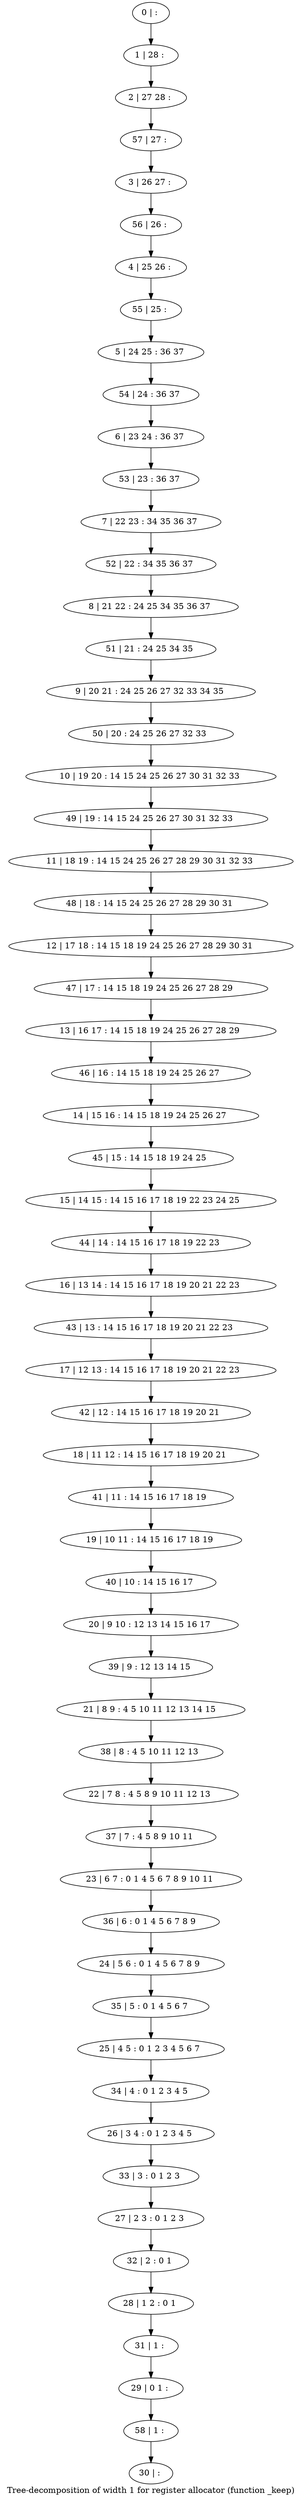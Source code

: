 digraph G {
graph [label="Tree-decomposition of width 1 for register allocator (function _keep)"]
0[label="0 | : "];
1[label="1 | 28 : "];
2[label="2 | 27 28 : "];
3[label="3 | 26 27 : "];
4[label="4 | 25 26 : "];
5[label="5 | 24 25 : 36 37 "];
6[label="6 | 23 24 : 36 37 "];
7[label="7 | 22 23 : 34 35 36 37 "];
8[label="8 | 21 22 : 24 25 34 35 36 37 "];
9[label="9 | 20 21 : 24 25 26 27 32 33 34 35 "];
10[label="10 | 19 20 : 14 15 24 25 26 27 30 31 32 33 "];
11[label="11 | 18 19 : 14 15 24 25 26 27 28 29 30 31 32 33 "];
12[label="12 | 17 18 : 14 15 18 19 24 25 26 27 28 29 30 31 "];
13[label="13 | 16 17 : 14 15 18 19 24 25 26 27 28 29 "];
14[label="14 | 15 16 : 14 15 18 19 24 25 26 27 "];
15[label="15 | 14 15 : 14 15 16 17 18 19 22 23 24 25 "];
16[label="16 | 13 14 : 14 15 16 17 18 19 20 21 22 23 "];
17[label="17 | 12 13 : 14 15 16 17 18 19 20 21 22 23 "];
18[label="18 | 11 12 : 14 15 16 17 18 19 20 21 "];
19[label="19 | 10 11 : 14 15 16 17 18 19 "];
20[label="20 | 9 10 : 12 13 14 15 16 17 "];
21[label="21 | 8 9 : 4 5 10 11 12 13 14 15 "];
22[label="22 | 7 8 : 4 5 8 9 10 11 12 13 "];
23[label="23 | 6 7 : 0 1 4 5 6 7 8 9 10 11 "];
24[label="24 | 5 6 : 0 1 4 5 6 7 8 9 "];
25[label="25 | 4 5 : 0 1 2 3 4 5 6 7 "];
26[label="26 | 3 4 : 0 1 2 3 4 5 "];
27[label="27 | 2 3 : 0 1 2 3 "];
28[label="28 | 1 2 : 0 1 "];
29[label="29 | 0 1 : "];
30[label="30 | : "];
31[label="31 | 1 : "];
32[label="32 | 2 : 0 1 "];
33[label="33 | 3 : 0 1 2 3 "];
34[label="34 | 4 : 0 1 2 3 4 5 "];
35[label="35 | 5 : 0 1 4 5 6 7 "];
36[label="36 | 6 : 0 1 4 5 6 7 8 9 "];
37[label="37 | 7 : 4 5 8 9 10 11 "];
38[label="38 | 8 : 4 5 10 11 12 13 "];
39[label="39 | 9 : 12 13 14 15 "];
40[label="40 | 10 : 14 15 16 17 "];
41[label="41 | 11 : 14 15 16 17 18 19 "];
42[label="42 | 12 : 14 15 16 17 18 19 20 21 "];
43[label="43 | 13 : 14 15 16 17 18 19 20 21 22 23 "];
44[label="44 | 14 : 14 15 16 17 18 19 22 23 "];
45[label="45 | 15 : 14 15 18 19 24 25 "];
46[label="46 | 16 : 14 15 18 19 24 25 26 27 "];
47[label="47 | 17 : 14 15 18 19 24 25 26 27 28 29 "];
48[label="48 | 18 : 14 15 24 25 26 27 28 29 30 31 "];
49[label="49 | 19 : 14 15 24 25 26 27 30 31 32 33 "];
50[label="50 | 20 : 24 25 26 27 32 33 "];
51[label="51 | 21 : 24 25 34 35 "];
52[label="52 | 22 : 34 35 36 37 "];
53[label="53 | 23 : 36 37 "];
54[label="54 | 24 : 36 37 "];
55[label="55 | 25 : "];
56[label="56 | 26 : "];
57[label="57 | 27 : "];
58[label="58 | 1 : "];
0->1 ;
1->2 ;
31->29 ;
28->31 ;
32->28 ;
27->32 ;
33->27 ;
26->33 ;
34->26 ;
25->34 ;
35->25 ;
24->35 ;
36->24 ;
23->36 ;
37->23 ;
22->37 ;
38->22 ;
21->38 ;
39->21 ;
20->39 ;
40->20 ;
19->40 ;
41->19 ;
18->41 ;
42->18 ;
17->42 ;
43->17 ;
16->43 ;
44->16 ;
15->44 ;
45->15 ;
14->45 ;
46->14 ;
13->46 ;
47->13 ;
12->47 ;
48->12 ;
11->48 ;
49->11 ;
10->49 ;
50->10 ;
9->50 ;
51->9 ;
8->51 ;
52->8 ;
7->52 ;
53->7 ;
6->53 ;
54->6 ;
5->54 ;
55->5 ;
4->55 ;
56->4 ;
3->56 ;
57->3 ;
2->57 ;
58->30 ;
29->58 ;
}
